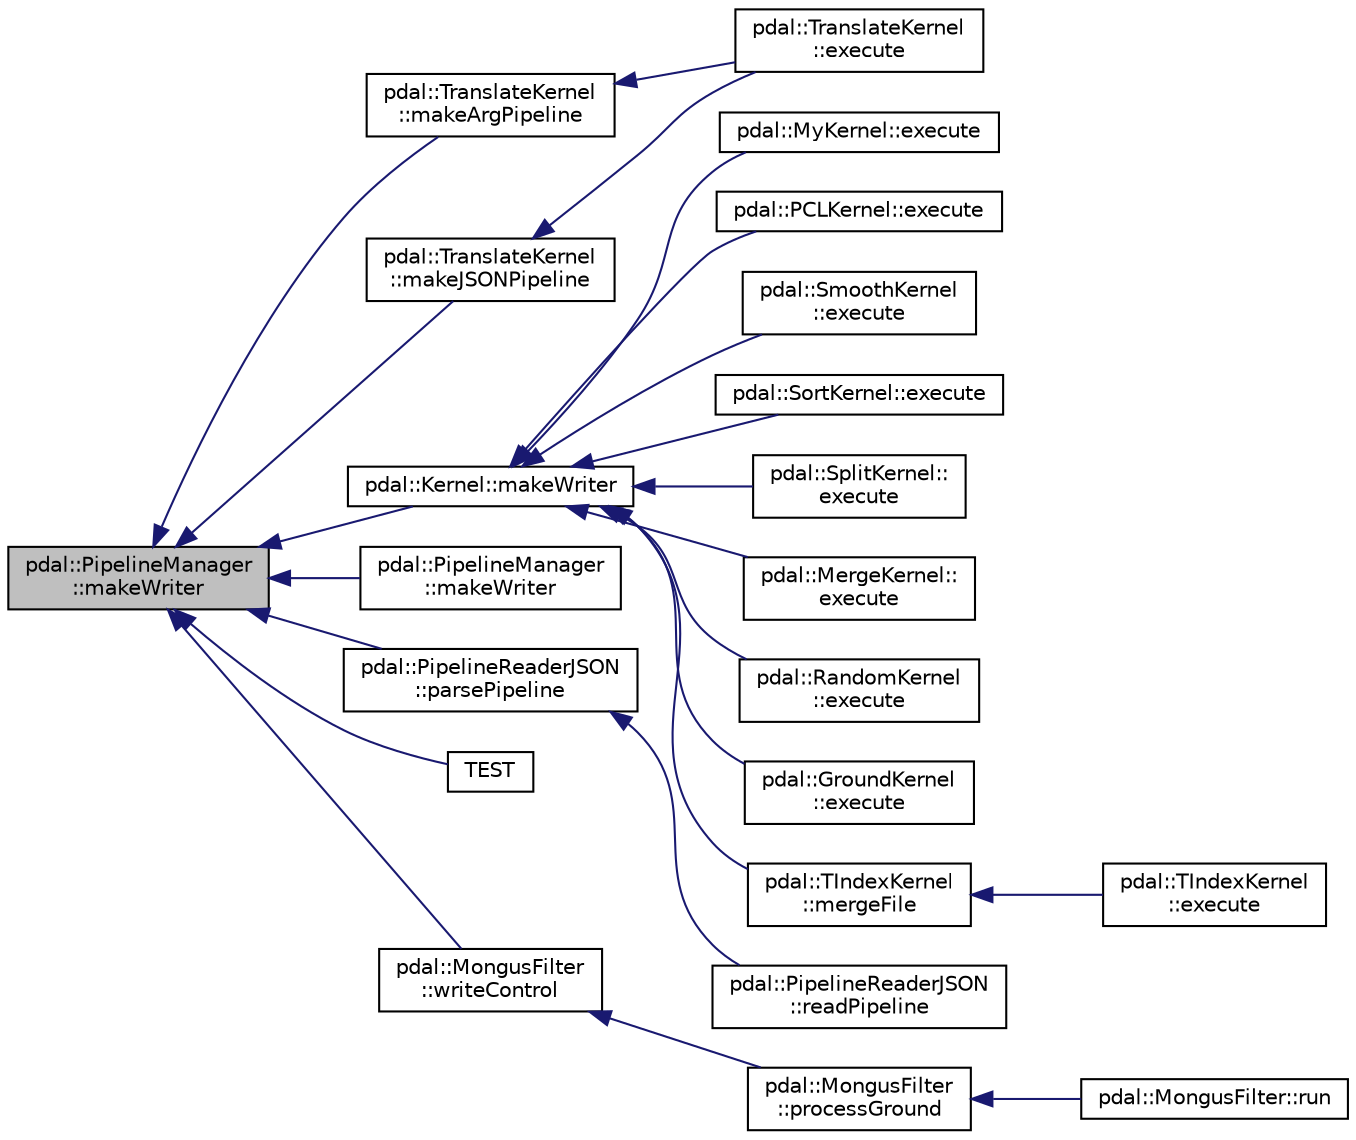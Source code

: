 digraph "pdal::PipelineManager::makeWriter"
{
  edge [fontname="Helvetica",fontsize="10",labelfontname="Helvetica",labelfontsize="10"];
  node [fontname="Helvetica",fontsize="10",shape=record];
  rankdir="LR";
  Node1 [label="pdal::PipelineManager\l::makeWriter",height=0.2,width=0.4,color="black", fillcolor="grey75", style="filled", fontcolor="black"];
  Node1 -> Node2 [dir="back",color="midnightblue",fontsize="10",style="solid",fontname="Helvetica"];
  Node2 [label="pdal::TranslateKernel\l::makeArgPipeline",height=0.2,width=0.4,color="black", fillcolor="white", style="filled",URL="$classpdal_1_1TranslateKernel.html#a4eb91a1cc4a888e9bdfec17d6673c0b2"];
  Node2 -> Node3 [dir="back",color="midnightblue",fontsize="10",style="solid",fontname="Helvetica"];
  Node3 [label="pdal::TranslateKernel\l::execute",height=0.2,width=0.4,color="black", fillcolor="white", style="filled",URL="$classpdal_1_1TranslateKernel.html#a29dcfe64f27066795c729465ffbef49c"];
  Node1 -> Node4 [dir="back",color="midnightblue",fontsize="10",style="solid",fontname="Helvetica"];
  Node4 [label="pdal::TranslateKernel\l::makeJSONPipeline",height=0.2,width=0.4,color="black", fillcolor="white", style="filled",URL="$classpdal_1_1TranslateKernel.html#acf9dfedffb270ff71f0f73792cd3e87e"];
  Node4 -> Node3 [dir="back",color="midnightblue",fontsize="10",style="solid",fontname="Helvetica"];
  Node1 -> Node5 [dir="back",color="midnightblue",fontsize="10",style="solid",fontname="Helvetica"];
  Node5 [label="pdal::Kernel::makeWriter",height=0.2,width=0.4,color="black", fillcolor="white", style="filled",URL="$classpdal_1_1Kernel.html#a5095d9efbd0f2b755e851179b8a0f658"];
  Node5 -> Node6 [dir="back",color="midnightblue",fontsize="10",style="solid",fontname="Helvetica"];
  Node6 [label="pdal::MyKernel::execute",height=0.2,width=0.4,color="black", fillcolor="white", style="filled",URL="$classpdal_1_1MyKernel.html#a2aa834686cb68aab88b9d40df48d6f13"];
  Node5 -> Node7 [dir="back",color="midnightblue",fontsize="10",style="solid",fontname="Helvetica"];
  Node7 [label="pdal::PCLKernel::execute",height=0.2,width=0.4,color="black", fillcolor="white", style="filled",URL="$classpdal_1_1PCLKernel.html#aab22ad378b4c29bbe5dd69ad6eb0c6ef"];
  Node5 -> Node8 [dir="back",color="midnightblue",fontsize="10",style="solid",fontname="Helvetica"];
  Node8 [label="pdal::SmoothKernel\l::execute",height=0.2,width=0.4,color="black", fillcolor="white", style="filled",URL="$classpdal_1_1SmoothKernel.html#a12357e09bb47a0567ed0af7089c3739f"];
  Node5 -> Node9 [dir="back",color="midnightblue",fontsize="10",style="solid",fontname="Helvetica"];
  Node9 [label="pdal::SortKernel::execute",height=0.2,width=0.4,color="black", fillcolor="white", style="filled",URL="$classpdal_1_1SortKernel.html#a35de433cd919ac9fc87a957395323820"];
  Node5 -> Node10 [dir="back",color="midnightblue",fontsize="10",style="solid",fontname="Helvetica"];
  Node10 [label="pdal::SplitKernel::\lexecute",height=0.2,width=0.4,color="black", fillcolor="white", style="filled",URL="$classpdal_1_1SplitKernel.html#aa93e386ee8d67c65d5c31d39ec7c9971"];
  Node5 -> Node11 [dir="back",color="midnightblue",fontsize="10",style="solid",fontname="Helvetica"];
  Node11 [label="pdal::MergeKernel::\lexecute",height=0.2,width=0.4,color="black", fillcolor="white", style="filled",URL="$classpdal_1_1MergeKernel.html#a0f279da4375db6bb051489b6588fa897"];
  Node5 -> Node12 [dir="back",color="midnightblue",fontsize="10",style="solid",fontname="Helvetica"];
  Node12 [label="pdal::RandomKernel\l::execute",height=0.2,width=0.4,color="black", fillcolor="white", style="filled",URL="$classpdal_1_1RandomKernel.html#ae101bc78cfab26709852a1ef31d7a38f"];
  Node5 -> Node13 [dir="back",color="midnightblue",fontsize="10",style="solid",fontname="Helvetica"];
  Node13 [label="pdal::GroundKernel\l::execute",height=0.2,width=0.4,color="black", fillcolor="white", style="filled",URL="$classpdal_1_1GroundKernel.html#a652b5f932cd5e982b887917a82f692e2"];
  Node5 -> Node14 [dir="back",color="midnightblue",fontsize="10",style="solid",fontname="Helvetica"];
  Node14 [label="pdal::TIndexKernel\l::mergeFile",height=0.2,width=0.4,color="black", fillcolor="white", style="filled",URL="$classpdal_1_1TIndexKernel.html#a260c46e9fc8a9e5dddd395c93422dfa6"];
  Node14 -> Node15 [dir="back",color="midnightblue",fontsize="10",style="solid",fontname="Helvetica"];
  Node15 [label="pdal::TIndexKernel\l::execute",height=0.2,width=0.4,color="black", fillcolor="white", style="filled",URL="$classpdal_1_1TIndexKernel.html#a607f1463d5518bbaa66662a905b48e51"];
  Node1 -> Node16 [dir="back",color="midnightblue",fontsize="10",style="solid",fontname="Helvetica"];
  Node16 [label="pdal::PipelineManager\l::makeWriter",height=0.2,width=0.4,color="black", fillcolor="white", style="filled",URL="$classpdal_1_1PipelineManager.html#a9a80e3b833e3b0534cf4b29da0a2766c"];
  Node1 -> Node17 [dir="back",color="midnightblue",fontsize="10",style="solid",fontname="Helvetica"];
  Node17 [label="pdal::PipelineReaderJSON\l::parsePipeline",height=0.2,width=0.4,color="black", fillcolor="white", style="filled",URL="$classpdal_1_1PipelineReaderJSON.html#a648ae28bf1b1fc54a9aa92b5d880c434"];
  Node17 -> Node18 [dir="back",color="midnightblue",fontsize="10",style="solid",fontname="Helvetica"];
  Node18 [label="pdal::PipelineReaderJSON\l::readPipeline",height=0.2,width=0.4,color="black", fillcolor="white", style="filled",URL="$classpdal_1_1PipelineReaderJSON.html#a712d3ed4bde00fdf2a043be6f7c0374f"];
  Node1 -> Node19 [dir="back",color="midnightblue",fontsize="10",style="solid",fontname="Helvetica"];
  Node19 [label="TEST",height=0.2,width=0.4,color="black", fillcolor="white", style="filled",URL="$PipelineManagerTest_8cpp.html#a5f7d613b66c68b059a59deb1d6981faa"];
  Node1 -> Node20 [dir="back",color="midnightblue",fontsize="10",style="solid",fontname="Helvetica"];
  Node20 [label="pdal::MongusFilter\l::writeControl",height=0.2,width=0.4,color="black", fillcolor="white", style="filled",URL="$classpdal_1_1MongusFilter.html#aaacd9ce3a847541bad94929bb8f28179"];
  Node20 -> Node21 [dir="back",color="midnightblue",fontsize="10",style="solid",fontname="Helvetica"];
  Node21 [label="pdal::MongusFilter\l::processGround",height=0.2,width=0.4,color="black", fillcolor="white", style="filled",URL="$classpdal_1_1MongusFilter.html#a7092a8b312119657674a3fb21af1a94c"];
  Node21 -> Node22 [dir="back",color="midnightblue",fontsize="10",style="solid",fontname="Helvetica"];
  Node22 [label="pdal::MongusFilter::run",height=0.2,width=0.4,color="black", fillcolor="white", style="filled",URL="$classpdal_1_1MongusFilter.html#a3b5162cf4649432203699574b2527427"];
}
